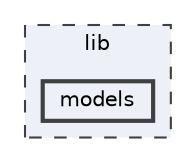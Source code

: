 digraph "lib/models"
{
 // LATEX_PDF_SIZE
  bgcolor="transparent";
  edge [fontname=Helvetica,fontsize=10,labelfontname=Helvetica,labelfontsize=10];
  node [fontname=Helvetica,fontsize=10,shape=box,height=0.2,width=0.4];
  compound=true
  subgraph clusterdir_97aefd0d527b934f1d99a682da8fe6a9 {
    graph [ bgcolor="#edf0f7", pencolor="grey25", label="lib", fontname=Helvetica,fontsize=10 style="filled,dashed", URL="dir_97aefd0d527b934f1d99a682da8fe6a9.html",tooltip=""]
  dir_a9022d23abb0fd6c2da2cc715e8d0c01 [label="models", fillcolor="#edf0f7", color="grey25", style="filled,bold", URL="dir_a9022d23abb0fd6c2da2cc715e8d0c01.html",tooltip=""];
  }
}
